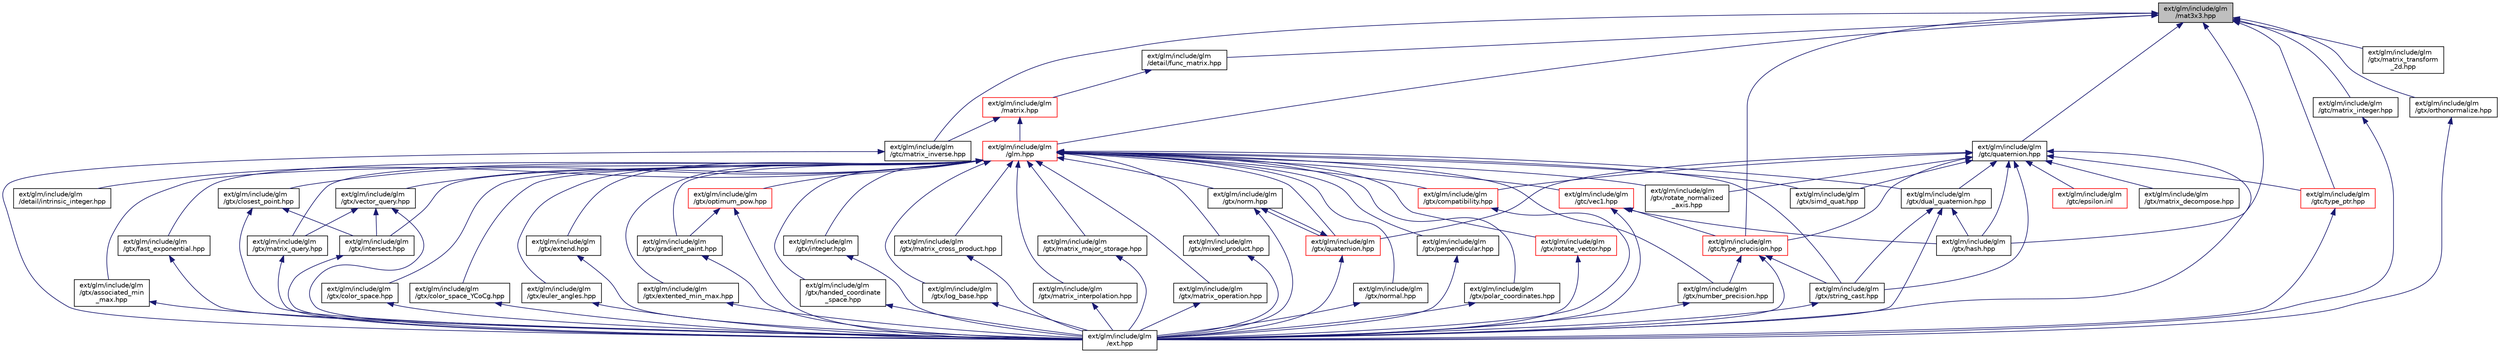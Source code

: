 digraph "ext/glm/include/glm/mat3x3.hpp"
{
  edge [fontname="Helvetica",fontsize="10",labelfontname="Helvetica",labelfontsize="10"];
  node [fontname="Helvetica",fontsize="10",shape=record];
  Node1 [label="ext/glm/include/glm\l/mat3x3.hpp",height=0.2,width=0.4,color="black", fillcolor="grey75", style="filled" fontcolor="black"];
  Node1 -> Node2 [dir="back",color="midnightblue",fontsize="10",style="solid",fontname="Helvetica"];
  Node2 [label="ext/glm/include/glm\l/detail/func_matrix.hpp",height=0.2,width=0.4,color="black", fillcolor="white", style="filled",URL="$func__matrix_8hpp.html"];
  Node2 -> Node3 [dir="back",color="midnightblue",fontsize="10",style="solid",fontname="Helvetica"];
  Node3 [label="ext/glm/include/glm\l/matrix.hpp",height=0.2,width=0.4,color="red", fillcolor="white", style="filled",URL="$matrix_8hpp.html"];
  Node3 -> Node4 [dir="back",color="midnightblue",fontsize="10",style="solid",fontname="Helvetica"];
  Node4 [label="ext/glm/include/glm\l/gtc/matrix_inverse.hpp",height=0.2,width=0.4,color="black", fillcolor="white", style="filled",URL="$matrix__inverse_8hpp.html"];
  Node4 -> Node5 [dir="back",color="midnightblue",fontsize="10",style="solid",fontname="Helvetica"];
  Node5 [label="ext/glm/include/glm\l/ext.hpp",height=0.2,width=0.4,color="black", fillcolor="white", style="filled",URL="$ext_8hpp_source.html"];
  Node3 -> Node6 [dir="back",color="midnightblue",fontsize="10",style="solid",fontname="Helvetica"];
  Node6 [label="ext/glm/include/glm\l/glm.hpp",height=0.2,width=0.4,color="red", fillcolor="white", style="filled",URL="$glm_8hpp.html"];
  Node6 -> Node7 [dir="back",color="midnightblue",fontsize="10",style="solid",fontname="Helvetica"];
  Node7 [label="ext/glm/include/glm\l/detail/intrinsic_integer.hpp",height=0.2,width=0.4,color="black", fillcolor="white", style="filled",URL="$intrinsic__integer_8hpp.html"];
  Node6 -> Node8 [dir="back",color="midnightblue",fontsize="10",style="solid",fontname="Helvetica"];
  Node8 [label="ext/glm/include/glm\l/gtc/vec1.hpp",height=0.2,width=0.4,color="red", fillcolor="white", style="filled",URL="$vec1_8hpp.html"];
  Node8 -> Node9 [dir="back",color="midnightblue",fontsize="10",style="solid",fontname="Helvetica"];
  Node9 [label="ext/glm/include/glm\l/gtc/type_precision.hpp",height=0.2,width=0.4,color="red", fillcolor="white", style="filled",URL="$type__precision_8hpp.html"];
  Node9 -> Node5 [dir="back",color="midnightblue",fontsize="10",style="solid",fontname="Helvetica"];
  Node9 -> Node10 [dir="back",color="midnightblue",fontsize="10",style="solid",fontname="Helvetica"];
  Node10 [label="ext/glm/include/glm\l/gtx/number_precision.hpp",height=0.2,width=0.4,color="black", fillcolor="white", style="filled",URL="$number__precision_8hpp.html"];
  Node10 -> Node5 [dir="back",color="midnightblue",fontsize="10",style="solid",fontname="Helvetica"];
  Node9 -> Node11 [dir="back",color="midnightblue",fontsize="10",style="solid",fontname="Helvetica"];
  Node11 [label="ext/glm/include/glm\l/gtx/string_cast.hpp",height=0.2,width=0.4,color="black", fillcolor="white", style="filled",URL="$string__cast_8hpp.html"];
  Node11 -> Node5 [dir="back",color="midnightblue",fontsize="10",style="solid",fontname="Helvetica"];
  Node8 -> Node5 [dir="back",color="midnightblue",fontsize="10",style="solid",fontname="Helvetica"];
  Node8 -> Node12 [dir="back",color="midnightblue",fontsize="10",style="solid",fontname="Helvetica"];
  Node12 [label="ext/glm/include/glm\l/gtx/hash.hpp",height=0.2,width=0.4,color="black", fillcolor="white", style="filled",URL="$hash_8hpp.html"];
  Node6 -> Node13 [dir="back",color="midnightblue",fontsize="10",style="solid",fontname="Helvetica"];
  Node13 [label="ext/glm/include/glm\l/gtx/associated_min\l_max.hpp",height=0.2,width=0.4,color="black", fillcolor="white", style="filled",URL="$associated__min__max_8hpp.html"];
  Node13 -> Node5 [dir="back",color="midnightblue",fontsize="10",style="solid",fontname="Helvetica"];
  Node6 -> Node14 [dir="back",color="midnightblue",fontsize="10",style="solid",fontname="Helvetica"];
  Node14 [label="ext/glm/include/glm\l/gtx/closest_point.hpp",height=0.2,width=0.4,color="black", fillcolor="white", style="filled",URL="$closest__point_8hpp.html"];
  Node14 -> Node5 [dir="back",color="midnightblue",fontsize="10",style="solid",fontname="Helvetica"];
  Node14 -> Node15 [dir="back",color="midnightblue",fontsize="10",style="solid",fontname="Helvetica"];
  Node15 [label="ext/glm/include/glm\l/gtx/intersect.hpp",height=0.2,width=0.4,color="black", fillcolor="white", style="filled",URL="$intersect_8hpp.html"];
  Node15 -> Node5 [dir="back",color="midnightblue",fontsize="10",style="solid",fontname="Helvetica"];
  Node6 -> Node16 [dir="back",color="midnightblue",fontsize="10",style="solid",fontname="Helvetica"];
  Node16 [label="ext/glm/include/glm\l/gtx/color_space.hpp",height=0.2,width=0.4,color="black", fillcolor="white", style="filled",URL="$gtx_2color__space_8hpp.html"];
  Node16 -> Node5 [dir="back",color="midnightblue",fontsize="10",style="solid",fontname="Helvetica"];
  Node6 -> Node17 [dir="back",color="midnightblue",fontsize="10",style="solid",fontname="Helvetica"];
  Node17 [label="ext/glm/include/glm\l/gtx/color_space_YCoCg.hpp",height=0.2,width=0.4,color="black", fillcolor="white", style="filled",URL="$color__space___y_co_cg_8hpp.html"];
  Node17 -> Node5 [dir="back",color="midnightblue",fontsize="10",style="solid",fontname="Helvetica"];
  Node6 -> Node18 [dir="back",color="midnightblue",fontsize="10",style="solid",fontname="Helvetica"];
  Node18 [label="ext/glm/include/glm\l/gtx/compatibility.hpp",height=0.2,width=0.4,color="red", fillcolor="white", style="filled",URL="$compatibility_8hpp.html"];
  Node18 -> Node5 [dir="back",color="midnightblue",fontsize="10",style="solid",fontname="Helvetica"];
  Node6 -> Node19 [dir="back",color="midnightblue",fontsize="10",style="solid",fontname="Helvetica"];
  Node19 [label="ext/glm/include/glm\l/gtx/dual_quaternion.hpp",height=0.2,width=0.4,color="black", fillcolor="white", style="filled",URL="$dual__quaternion_8hpp.html"];
  Node19 -> Node5 [dir="back",color="midnightblue",fontsize="10",style="solid",fontname="Helvetica"];
  Node19 -> Node11 [dir="back",color="midnightblue",fontsize="10",style="solid",fontname="Helvetica"];
  Node19 -> Node12 [dir="back",color="midnightblue",fontsize="10",style="solid",fontname="Helvetica"];
  Node6 -> Node20 [dir="back",color="midnightblue",fontsize="10",style="solid",fontname="Helvetica"];
  Node20 [label="ext/glm/include/glm\l/gtx/euler_angles.hpp",height=0.2,width=0.4,color="black", fillcolor="white", style="filled",URL="$euler__angles_8hpp.html"];
  Node20 -> Node5 [dir="back",color="midnightblue",fontsize="10",style="solid",fontname="Helvetica"];
  Node6 -> Node21 [dir="back",color="midnightblue",fontsize="10",style="solid",fontname="Helvetica"];
  Node21 [label="ext/glm/include/glm\l/gtx/extend.hpp",height=0.2,width=0.4,color="black", fillcolor="white", style="filled",URL="$extend_8hpp.html"];
  Node21 -> Node5 [dir="back",color="midnightblue",fontsize="10",style="solid",fontname="Helvetica"];
  Node6 -> Node22 [dir="back",color="midnightblue",fontsize="10",style="solid",fontname="Helvetica"];
  Node22 [label="ext/glm/include/glm\l/gtx/extented_min_max.hpp",height=0.2,width=0.4,color="black", fillcolor="white", style="filled",URL="$extented__min__max_8hpp.html"];
  Node22 -> Node5 [dir="back",color="midnightblue",fontsize="10",style="solid",fontname="Helvetica"];
  Node6 -> Node23 [dir="back",color="midnightblue",fontsize="10",style="solid",fontname="Helvetica"];
  Node23 [label="ext/glm/include/glm\l/gtx/fast_exponential.hpp",height=0.2,width=0.4,color="black", fillcolor="white", style="filled",URL="$fast__exponential_8hpp.html"];
  Node23 -> Node5 [dir="back",color="midnightblue",fontsize="10",style="solid",fontname="Helvetica"];
  Node6 -> Node24 [dir="back",color="midnightblue",fontsize="10",style="solid",fontname="Helvetica"];
  Node24 [label="ext/glm/include/glm\l/gtx/gradient_paint.hpp",height=0.2,width=0.4,color="black", fillcolor="white", style="filled",URL="$gradient__paint_8hpp.html"];
  Node24 -> Node5 [dir="back",color="midnightblue",fontsize="10",style="solid",fontname="Helvetica"];
  Node6 -> Node25 [dir="back",color="midnightblue",fontsize="10",style="solid",fontname="Helvetica"];
  Node25 [label="ext/glm/include/glm\l/gtx/optimum_pow.hpp",height=0.2,width=0.4,color="red", fillcolor="white", style="filled",URL="$optimum__pow_8hpp.html"];
  Node25 -> Node24 [dir="back",color="midnightblue",fontsize="10",style="solid",fontname="Helvetica"];
  Node25 -> Node5 [dir="back",color="midnightblue",fontsize="10",style="solid",fontname="Helvetica"];
  Node6 -> Node26 [dir="back",color="midnightblue",fontsize="10",style="solid",fontname="Helvetica"];
  Node26 [label="ext/glm/include/glm\l/gtx/handed_coordinate\l_space.hpp",height=0.2,width=0.4,color="black", fillcolor="white", style="filled",URL="$handed__coordinate__space_8hpp.html"];
  Node26 -> Node5 [dir="back",color="midnightblue",fontsize="10",style="solid",fontname="Helvetica"];
  Node6 -> Node27 [dir="back",color="midnightblue",fontsize="10",style="solid",fontname="Helvetica"];
  Node27 [label="ext/glm/include/glm\l/gtx/integer.hpp",height=0.2,width=0.4,color="black", fillcolor="white", style="filled",URL="$gtx_2integer_8hpp.html"];
  Node27 -> Node5 [dir="back",color="midnightblue",fontsize="10",style="solid",fontname="Helvetica"];
  Node6 -> Node15 [dir="back",color="midnightblue",fontsize="10",style="solid",fontname="Helvetica"];
  Node6 -> Node28 [dir="back",color="midnightblue",fontsize="10",style="solid",fontname="Helvetica"];
  Node28 [label="ext/glm/include/glm\l/gtx/vector_query.hpp",height=0.2,width=0.4,color="black", fillcolor="white", style="filled",URL="$vector__query_8hpp.html"];
  Node28 -> Node15 [dir="back",color="midnightblue",fontsize="10",style="solid",fontname="Helvetica"];
  Node28 -> Node29 [dir="back",color="midnightblue",fontsize="10",style="solid",fontname="Helvetica"];
  Node29 [label="ext/glm/include/glm\l/gtx/matrix_query.hpp",height=0.2,width=0.4,color="black", fillcolor="white", style="filled",URL="$matrix__query_8hpp.html"];
  Node29 -> Node5 [dir="back",color="midnightblue",fontsize="10",style="solid",fontname="Helvetica"];
  Node28 -> Node5 [dir="back",color="midnightblue",fontsize="10",style="solid",fontname="Helvetica"];
  Node6 -> Node30 [dir="back",color="midnightblue",fontsize="10",style="solid",fontname="Helvetica"];
  Node30 [label="ext/glm/include/glm\l/gtx/log_base.hpp",height=0.2,width=0.4,color="black", fillcolor="white", style="filled",URL="$log__base_8hpp.html"];
  Node30 -> Node5 [dir="back",color="midnightblue",fontsize="10",style="solid",fontname="Helvetica"];
  Node6 -> Node31 [dir="back",color="midnightblue",fontsize="10",style="solid",fontname="Helvetica"];
  Node31 [label="ext/glm/include/glm\l/gtx/matrix_cross_product.hpp",height=0.2,width=0.4,color="black", fillcolor="white", style="filled",URL="$matrix__cross__product_8hpp.html"];
  Node31 -> Node5 [dir="back",color="midnightblue",fontsize="10",style="solid",fontname="Helvetica"];
  Node6 -> Node32 [dir="back",color="midnightblue",fontsize="10",style="solid",fontname="Helvetica"];
  Node32 [label="ext/glm/include/glm\l/gtx/matrix_interpolation.hpp",height=0.2,width=0.4,color="black", fillcolor="white", style="filled",URL="$matrix__interpolation_8hpp.html"];
  Node32 -> Node5 [dir="back",color="midnightblue",fontsize="10",style="solid",fontname="Helvetica"];
  Node6 -> Node33 [dir="back",color="midnightblue",fontsize="10",style="solid",fontname="Helvetica"];
  Node33 [label="ext/glm/include/glm\l/gtx/matrix_major_storage.hpp",height=0.2,width=0.4,color="black", fillcolor="white", style="filled",URL="$matrix__major__storage_8hpp.html"];
  Node33 -> Node5 [dir="back",color="midnightblue",fontsize="10",style="solid",fontname="Helvetica"];
  Node6 -> Node34 [dir="back",color="midnightblue",fontsize="10",style="solid",fontname="Helvetica"];
  Node34 [label="ext/glm/include/glm\l/gtx/matrix_operation.hpp",height=0.2,width=0.4,color="black", fillcolor="white", style="filled",URL="$matrix__operation_8hpp.html"];
  Node34 -> Node5 [dir="back",color="midnightblue",fontsize="10",style="solid",fontname="Helvetica"];
  Node6 -> Node29 [dir="back",color="midnightblue",fontsize="10",style="solid",fontname="Helvetica"];
  Node6 -> Node35 [dir="back",color="midnightblue",fontsize="10",style="solid",fontname="Helvetica"];
  Node35 [label="ext/glm/include/glm\l/gtx/mixed_product.hpp",height=0.2,width=0.4,color="black", fillcolor="white", style="filled",URL="$mixed__product_8hpp.html"];
  Node35 -> Node5 [dir="back",color="midnightblue",fontsize="10",style="solid",fontname="Helvetica"];
  Node6 -> Node36 [dir="back",color="midnightblue",fontsize="10",style="solid",fontname="Helvetica"];
  Node36 [label="ext/glm/include/glm\l/gtx/norm.hpp",height=0.2,width=0.4,color="black", fillcolor="white", style="filled",URL="$norm_8hpp.html"];
  Node36 -> Node5 [dir="back",color="midnightblue",fontsize="10",style="solid",fontname="Helvetica"];
  Node36 -> Node37 [dir="back",color="midnightblue",fontsize="10",style="solid",fontname="Helvetica"];
  Node37 [label="ext/glm/include/glm\l/gtx/quaternion.hpp",height=0.2,width=0.4,color="red", fillcolor="white", style="filled",URL="$gtx_2quaternion_8hpp.html"];
  Node37 -> Node36 [dir="back",color="midnightblue",fontsize="10",style="solid",fontname="Helvetica"];
  Node37 -> Node5 [dir="back",color="midnightblue",fontsize="10",style="solid",fontname="Helvetica"];
  Node6 -> Node37 [dir="back",color="midnightblue",fontsize="10",style="solid",fontname="Helvetica"];
  Node6 -> Node38 [dir="back",color="midnightblue",fontsize="10",style="solid",fontname="Helvetica"];
  Node38 [label="ext/glm/include/glm\l/gtx/normal.hpp",height=0.2,width=0.4,color="black", fillcolor="white", style="filled",URL="$normal_8hpp.html"];
  Node38 -> Node5 [dir="back",color="midnightblue",fontsize="10",style="solid",fontname="Helvetica"];
  Node6 -> Node10 [dir="back",color="midnightblue",fontsize="10",style="solid",fontname="Helvetica"];
  Node6 -> Node39 [dir="back",color="midnightblue",fontsize="10",style="solid",fontname="Helvetica"];
  Node39 [label="ext/glm/include/glm\l/gtx/perpendicular.hpp",height=0.2,width=0.4,color="black", fillcolor="white", style="filled",URL="$perpendicular_8hpp.html"];
  Node39 -> Node5 [dir="back",color="midnightblue",fontsize="10",style="solid",fontname="Helvetica"];
  Node6 -> Node40 [dir="back",color="midnightblue",fontsize="10",style="solid",fontname="Helvetica"];
  Node40 [label="ext/glm/include/glm\l/gtx/polar_coordinates.hpp",height=0.2,width=0.4,color="black", fillcolor="white", style="filled",URL="$polar__coordinates_8hpp.html"];
  Node40 -> Node5 [dir="back",color="midnightblue",fontsize="10",style="solid",fontname="Helvetica"];
  Node6 -> Node41 [dir="back",color="midnightblue",fontsize="10",style="solid",fontname="Helvetica"];
  Node41 [label="ext/glm/include/glm\l/gtx/rotate_vector.hpp",height=0.2,width=0.4,color="red", fillcolor="white", style="filled",URL="$rotate__vector_8hpp.html"];
  Node41 -> Node5 [dir="back",color="midnightblue",fontsize="10",style="solid",fontname="Helvetica"];
  Node6 -> Node11 [dir="back",color="midnightblue",fontsize="10",style="solid",fontname="Helvetica"];
  Node6 -> Node42 [dir="back",color="midnightblue",fontsize="10",style="solid",fontname="Helvetica"];
  Node42 [label="ext/glm/include/glm\l/gtx/rotate_normalized\l_axis.hpp",height=0.2,width=0.4,color="black", fillcolor="white", style="filled",URL="$rotate__normalized__axis_8hpp.html"];
  Node6 -> Node43 [dir="back",color="midnightblue",fontsize="10",style="solid",fontname="Helvetica"];
  Node43 [label="ext/glm/include/glm\l/gtx/simd_quat.hpp",height=0.2,width=0.4,color="black", fillcolor="white", style="filled",URL="$simd__quat_8hpp.html"];
  Node1 -> Node44 [dir="back",color="midnightblue",fontsize="10",style="solid",fontname="Helvetica"];
  Node44 [label="ext/glm/include/glm\l/gtc/quaternion.hpp",height=0.2,width=0.4,color="black", fillcolor="white", style="filled",URL="$gtc_2quaternion_8hpp.html"];
  Node44 -> Node45 [dir="back",color="midnightblue",fontsize="10",style="solid",fontname="Helvetica"];
  Node45 [label="ext/glm/include/glm\l/gtc/epsilon.inl",height=0.2,width=0.4,color="red", fillcolor="white", style="filled",URL="$epsilon_8inl.html"];
  Node44 -> Node9 [dir="back",color="midnightblue",fontsize="10",style="solid",fontname="Helvetica"];
  Node44 -> Node5 [dir="back",color="midnightblue",fontsize="10",style="solid",fontname="Helvetica"];
  Node44 -> Node46 [dir="back",color="midnightblue",fontsize="10",style="solid",fontname="Helvetica"];
  Node46 [label="ext/glm/include/glm\l/gtc/type_ptr.hpp",height=0.2,width=0.4,color="red", fillcolor="white", style="filled",URL="$type__ptr_8hpp.html"];
  Node46 -> Node5 [dir="back",color="midnightblue",fontsize="10",style="solid",fontname="Helvetica"];
  Node44 -> Node18 [dir="back",color="midnightblue",fontsize="10",style="solid",fontname="Helvetica"];
  Node44 -> Node19 [dir="back",color="midnightblue",fontsize="10",style="solid",fontname="Helvetica"];
  Node44 -> Node37 [dir="back",color="midnightblue",fontsize="10",style="solid",fontname="Helvetica"];
  Node44 -> Node11 [dir="back",color="midnightblue",fontsize="10",style="solid",fontname="Helvetica"];
  Node44 -> Node12 [dir="back",color="midnightblue",fontsize="10",style="solid",fontname="Helvetica"];
  Node44 -> Node47 [dir="back",color="midnightblue",fontsize="10",style="solid",fontname="Helvetica"];
  Node47 [label="ext/glm/include/glm\l/gtx/matrix_decompose.hpp",height=0.2,width=0.4,color="black", fillcolor="white", style="filled",URL="$matrix__decompose_8hpp.html"];
  Node44 -> Node42 [dir="back",color="midnightblue",fontsize="10",style="solid",fontname="Helvetica"];
  Node44 -> Node43 [dir="back",color="midnightblue",fontsize="10",style="solid",fontname="Helvetica"];
  Node1 -> Node48 [dir="back",color="midnightblue",fontsize="10",style="solid",fontname="Helvetica"];
  Node48 [label="ext/glm/include/glm\l/gtc/matrix_integer.hpp",height=0.2,width=0.4,color="black", fillcolor="white", style="filled",URL="$matrix__integer_8hpp.html"];
  Node48 -> Node5 [dir="back",color="midnightblue",fontsize="10",style="solid",fontname="Helvetica"];
  Node1 -> Node4 [dir="back",color="midnightblue",fontsize="10",style="solid",fontname="Helvetica"];
  Node1 -> Node6 [dir="back",color="midnightblue",fontsize="10",style="solid",fontname="Helvetica"];
  Node1 -> Node9 [dir="back",color="midnightblue",fontsize="10",style="solid",fontname="Helvetica"];
  Node1 -> Node46 [dir="back",color="midnightblue",fontsize="10",style="solid",fontname="Helvetica"];
  Node1 -> Node49 [dir="back",color="midnightblue",fontsize="10",style="solid",fontname="Helvetica"];
  Node49 [label="ext/glm/include/glm\l/gtx/orthonormalize.hpp",height=0.2,width=0.4,color="black", fillcolor="white", style="filled",URL="$orthonormalize_8hpp.html"];
  Node49 -> Node5 [dir="back",color="midnightblue",fontsize="10",style="solid",fontname="Helvetica"];
  Node1 -> Node12 [dir="back",color="midnightblue",fontsize="10",style="solid",fontname="Helvetica"];
  Node1 -> Node50 [dir="back",color="midnightblue",fontsize="10",style="solid",fontname="Helvetica"];
  Node50 [label="ext/glm/include/glm\l/gtx/matrix_transform\l_2d.hpp",height=0.2,width=0.4,color="black", fillcolor="white", style="filled",URL="$matrix__transform__2d_8hpp.html"];
}
